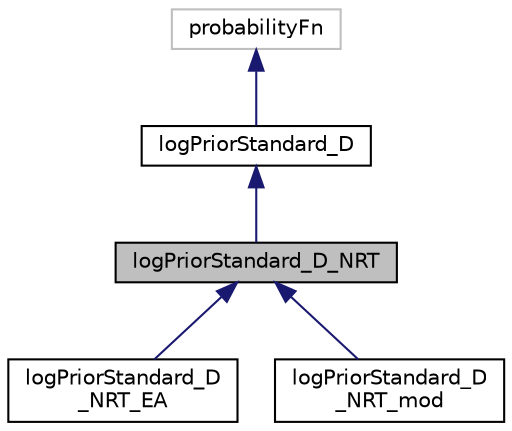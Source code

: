digraph "logPriorStandard_D_NRT"
{
  edge [fontname="Helvetica",fontsize="10",labelfontname="Helvetica",labelfontsize="10"];
  node [fontname="Helvetica",fontsize="10",shape=record];
  Node0 [label="logPriorStandard_D_NRT",height=0.2,width=0.4,color="black", fillcolor="grey75", style="filled", fontcolor="black"];
  Node1 -> Node0 [dir="back",color="midnightblue",fontsize="10",style="solid",fontname="Helvetica"];
  Node1 [label="logPriorStandard_D",height=0.2,width=0.4,color="black", fillcolor="white", style="filled",URL="$d3/d66/classlogPriorStandard__D.html"];
  Node2 -> Node1 [dir="back",color="midnightblue",fontsize="10",style="solid",fontname="Helvetica"];
  Node2 [label="probabilityFn",height=0.2,width=0.4,color="grey75", fillcolor="white", style="filled"];
  Node0 -> Node3 [dir="back",color="midnightblue",fontsize="10",style="solid",fontname="Helvetica"];
  Node3 [label="logPriorStandard_D\l_NRT_EA",height=0.2,width=0.4,color="black", fillcolor="white", style="filled",URL="$dc/d25/classlogPriorStandard__D__NRT__EA.html"];
  Node0 -> Node4 [dir="back",color="midnightblue",fontsize="10",style="solid",fontname="Helvetica"];
  Node4 [label="logPriorStandard_D\l_NRT_mod",height=0.2,width=0.4,color="black", fillcolor="white", style="filled",URL="$dd/d4e/classlogPriorStandard__D__NRT__mod.html"];
}
